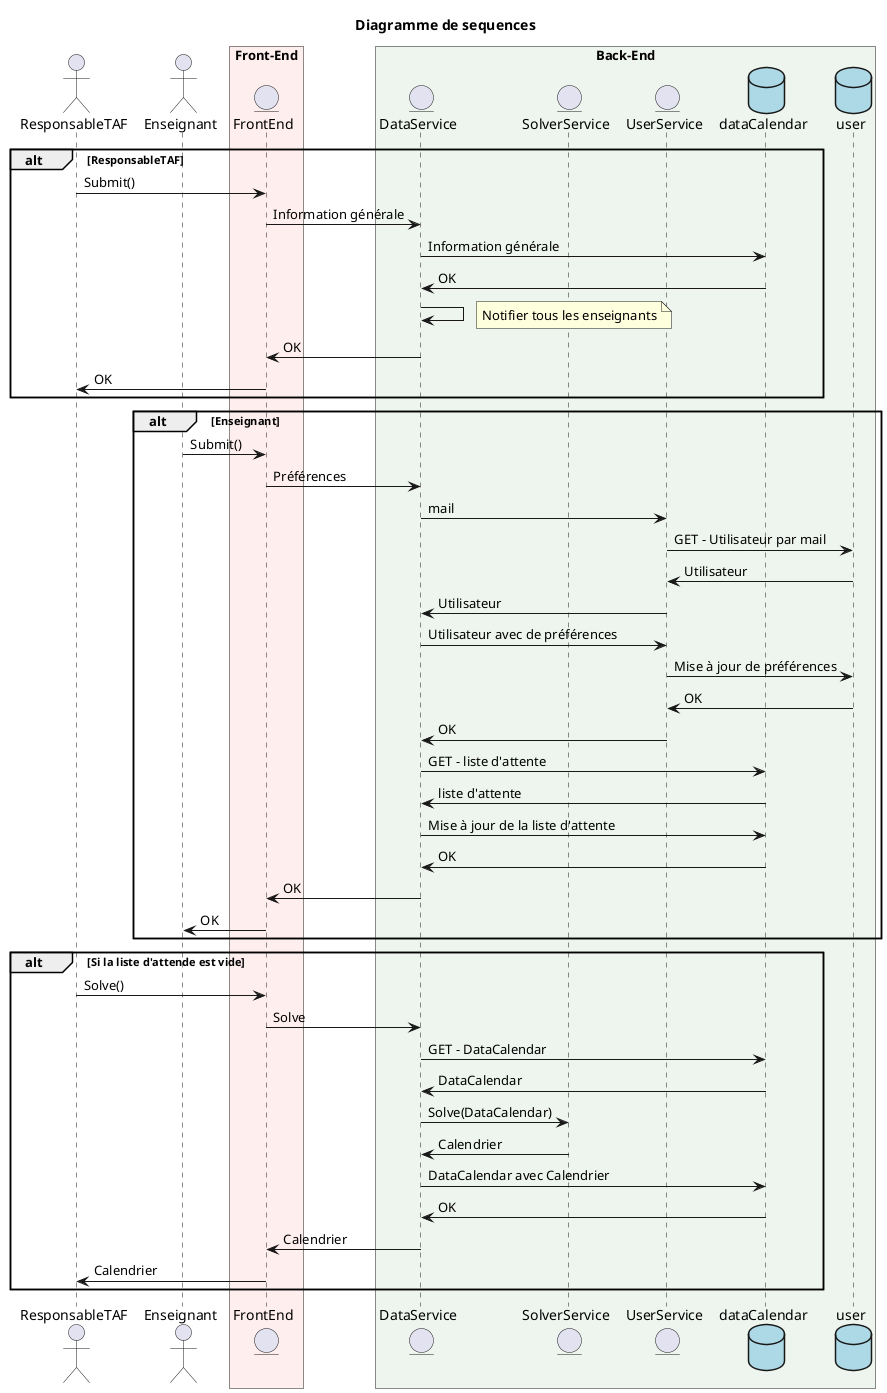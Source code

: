 @startuml Diagramme

title Diagramme de sequences

actor ResponsableTAF
actor Enseignant

box "Front-End" #FFEEEE
    entity FrontEnd
end box

box "Back-End" #EEF5EE
    entity DataService
    entity SolverService
    entity UserService
    database dataCalendar #LightBlue
    database user #LightBlue
end box

alt ResponsableTAF
    ResponsableTAF -> FrontEnd: Submit()
    FrontEnd -> DataService: Information générale
    DataService -> dataCalendar: Information générale
    dataCalendar -> DataService: OK
    DataService -> DataService
    note right
        Notifier tous les enseignants
    end note
    DataService -> FrontEnd: OK
    FrontEnd -> ResponsableTAF: OK
end

alt Enseignant
    Enseignant -> FrontEnd: Submit()
    FrontEnd -> DataService: Préférences
    DataService -> UserService: mail
    UserService -> user: GET - Utilisateur par mail
    user -> UserService: Utilisateur
    UserService -> DataService: Utilisateur
    DataService -> UserService: Utilisateur avec de préférences
    UserService -> user: Mise à jour de préférences
    user -> UserService: OK
    UserService -> DataService: OK
    DataService -> dataCalendar: GET - liste d'attente
    dataCalendar -> DataService: liste d'attente
    DataService -> dataCalendar: Mise à jour de la liste d'attente
    dataCalendar -> DataService: OK
    DataService -> FrontEnd: OK
    FrontEnd -> Enseignant: OK
end

alt Si la liste d'attende est vide
    ResponsableTAF -> FrontEnd: Solve()
    FrontEnd -> DataService: Solve
    DataService -> dataCalendar: GET - DataCalendar
    dataCalendar -> DataService: DataCalendar
    DataService -> SolverService: Solve(DataCalendar)
    SolverService -> DataService: Calendrier
    DataService -> dataCalendar: DataCalendar avec Calendrier
    dataCalendar -> DataService: OK
    DataService -> FrontEnd: Calendrier
    FrontEnd -> ResponsableTAF: Calendrier
end

@enduml